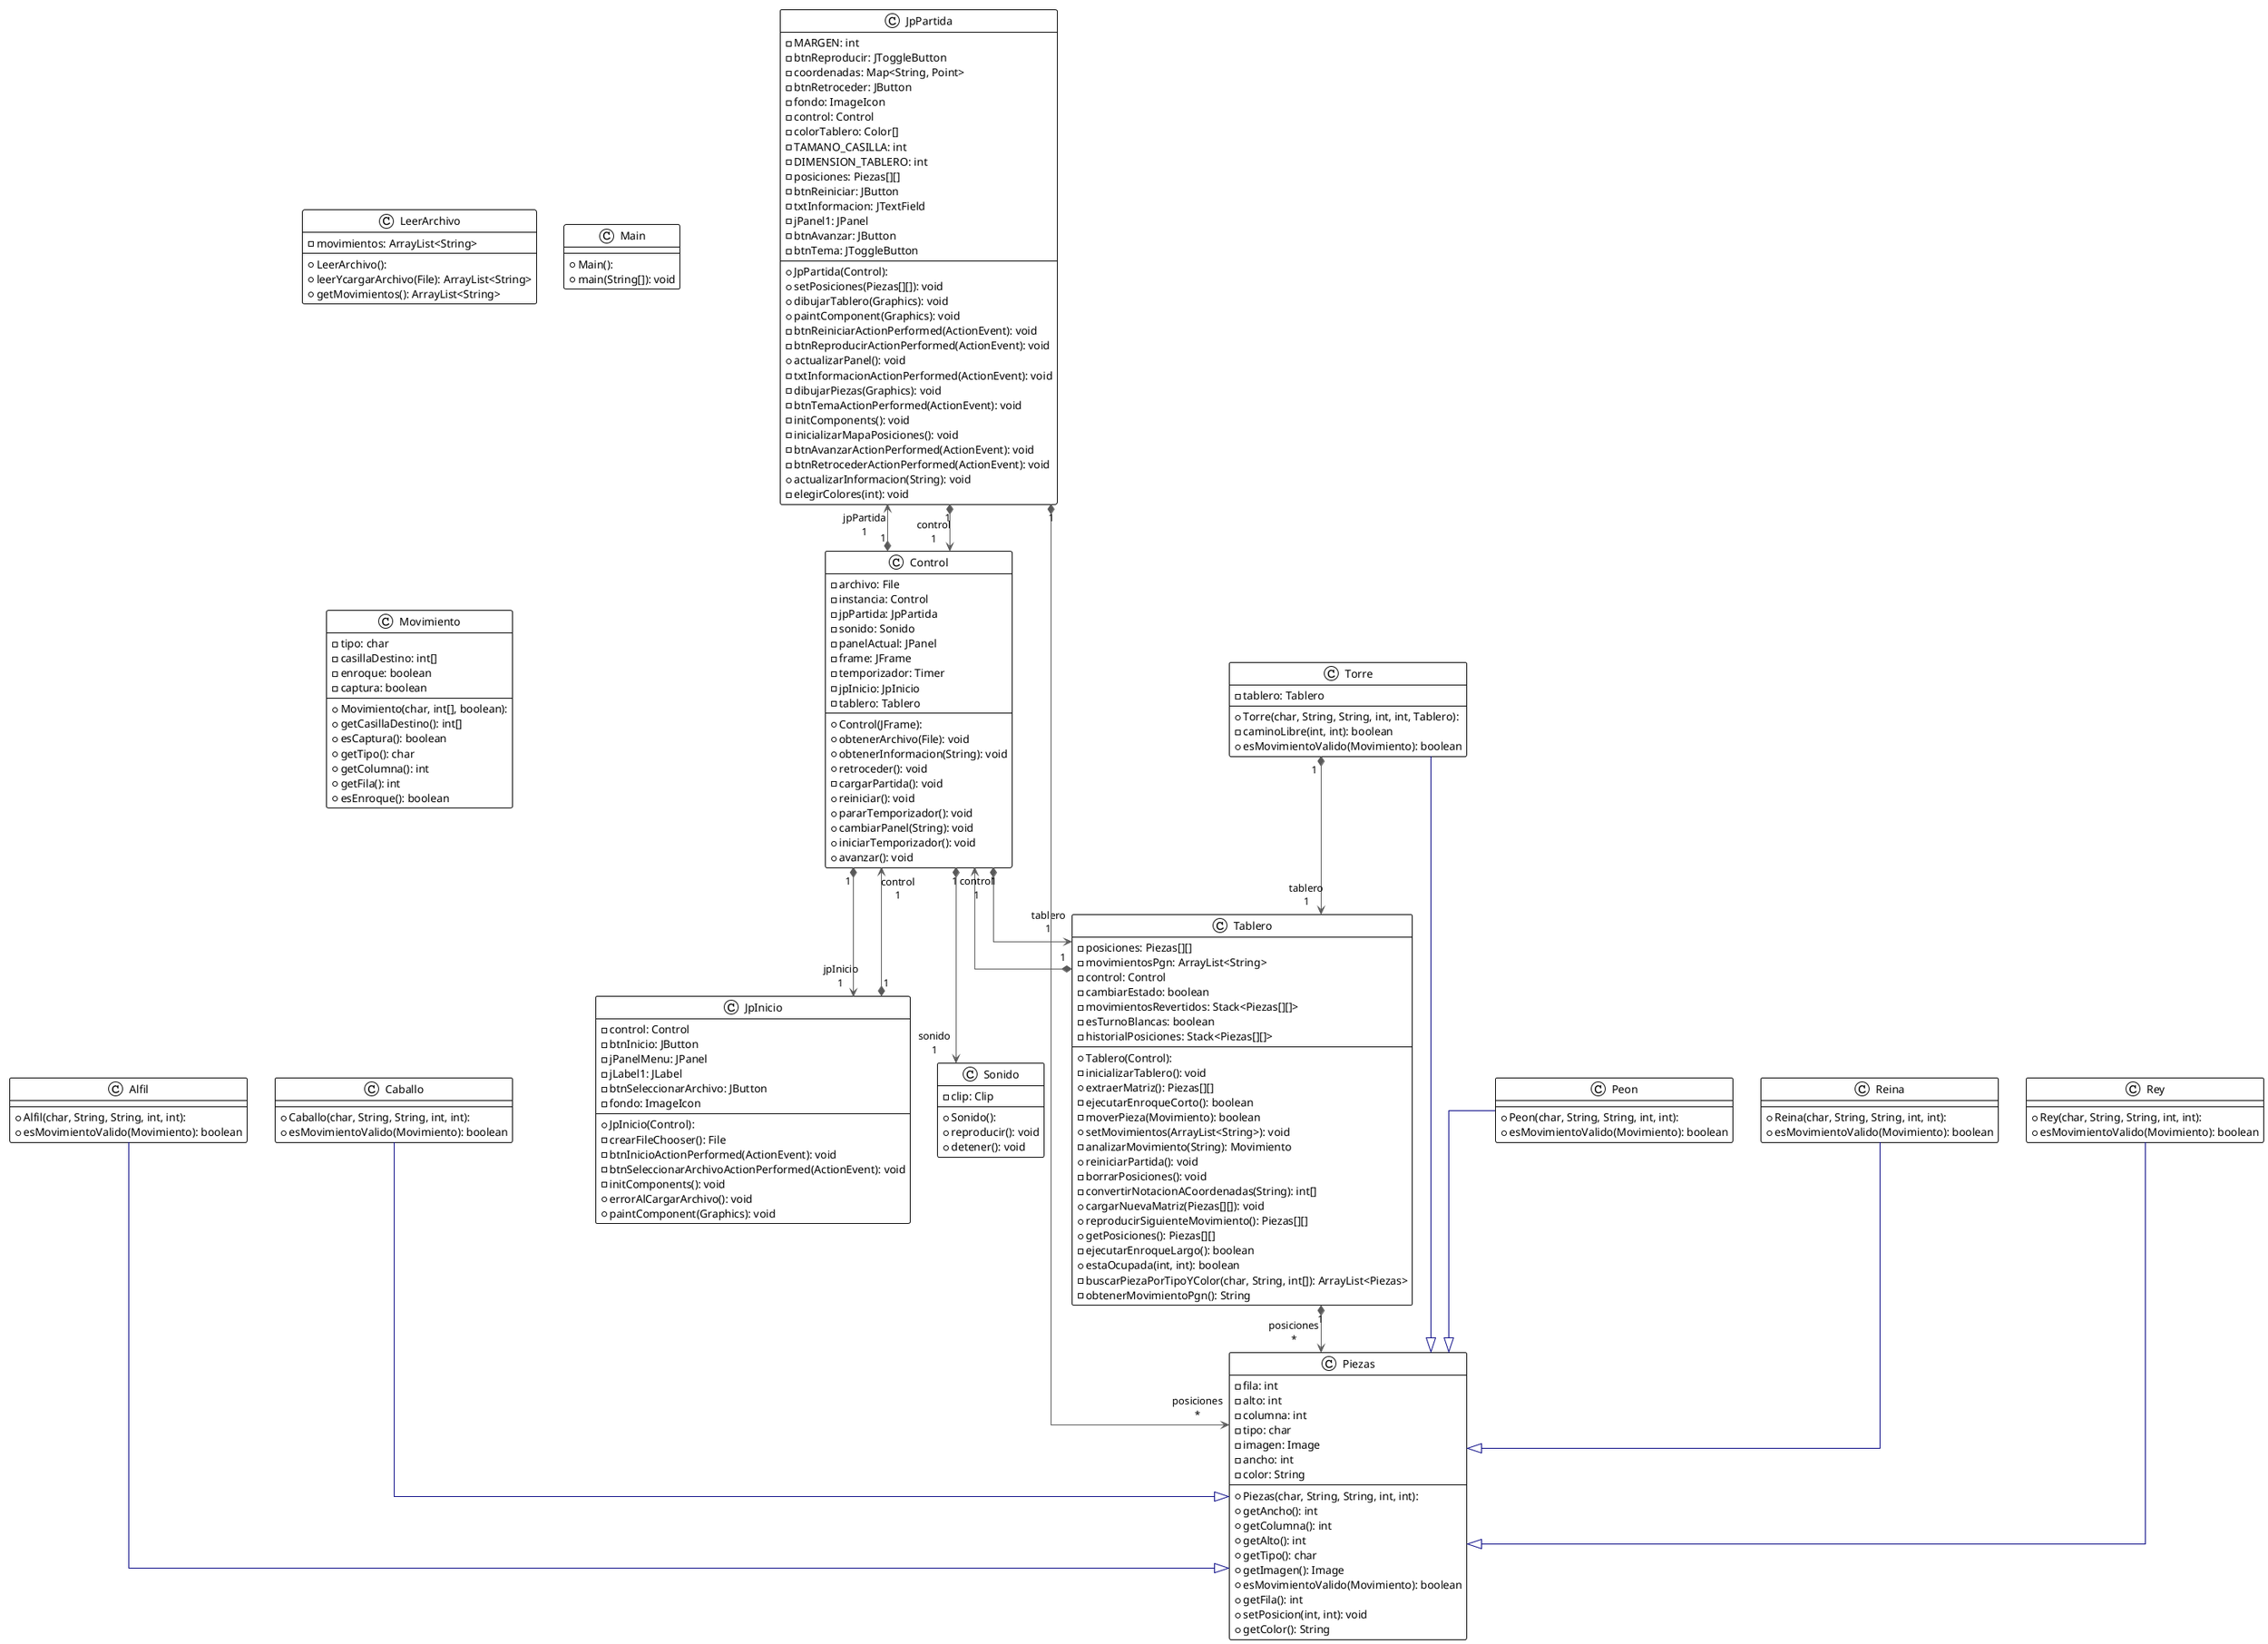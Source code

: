 @startuml

!theme plain
top to bottom direction
skinparam linetype ortho

class Alfil {
  + Alfil(char, String, String, int, int): 
  + esMovimientoValido(Movimiento): boolean
}
class Caballo {
  + Caballo(char, String, String, int, int): 
  + esMovimientoValido(Movimiento): boolean
}
class Control {
  + Control(JFrame): 
  - archivo: File
  - instancia: Control
  - jpPartida: JpPartida
  - sonido: Sonido
  - panelActual: JPanel
  - frame: JFrame
  - temporizador: Timer
  - jpInicio: JpInicio
  - tablero: Tablero
  + obtenerArchivo(File): void
  + obtenerInformacion(String): void
  + retroceder(): void
  - cargarPartida(): void
  + reiniciar(): void
  + pararTemporizador(): void
  + cambiarPanel(String): void
  + iniciarTemporizador(): void
  + avanzar(): void
}
class JpInicio {
  + JpInicio(Control): 
  - control: Control
  - btnInicio: JButton
  - jPanelMenu: JPanel
  - jLabel1: JLabel
  - btnSeleccionarArchivo: JButton
  - fondo: ImageIcon
  - crearFileChooser(): File
  - btnInicioActionPerformed(ActionEvent): void
  - btnSeleccionarArchivoActionPerformed(ActionEvent): void
  - initComponents(): void
  + errorAlCargarArchivo(): void
  + paintComponent(Graphics): void
}
class JpPartida {
  + JpPartida(Control): 
  - MARGEN: int
  - btnReproducir: JToggleButton
  - coordenadas: Map<String, Point>
  - btnRetroceder: JButton
  - fondo: ImageIcon
  - control: Control
  - colorTablero: Color[]
  - TAMANO_CASILLA: int
  - DIMENSION_TABLERO: int
  - posiciones: Piezas[][]
  - btnReiniciar: JButton
  - txtInformacion: JTextField
  - jPanel1: JPanel
  - btnAvanzar: JButton
  - btnTema: JToggleButton
  + setPosiciones(Piezas[][]): void
  + dibujarTablero(Graphics): void
  + paintComponent(Graphics): void
  - btnReiniciarActionPerformed(ActionEvent): void
  - btnReproducirActionPerformed(ActionEvent): void
  + actualizarPanel(): void
  - txtInformacionActionPerformed(ActionEvent): void
  - dibujarPiezas(Graphics): void
  - btnTemaActionPerformed(ActionEvent): void
  - initComponents(): void
  - inicializarMapaPosiciones(): void
  - btnAvanzarActionPerformed(ActionEvent): void
  - btnRetrocederActionPerformed(ActionEvent): void
  + actualizarInformacion(String): void
  - elegirColores(int): void
}
class LeerArchivo {
  + LeerArchivo(): 
  - movimientos: ArrayList<String>
  + leerYcargarArchivo(File): ArrayList<String>
  + getMovimientos(): ArrayList<String>
}
class Main {
  + Main(): 
  + main(String[]): void
}
class Movimiento {
  + Movimiento(char, int[], boolean): 
  - tipo: char
  - casillaDestino: int[]
  - enroque: boolean
  - captura: boolean
  + getCasillaDestino(): int[]
  + esCaptura(): boolean
  + getTipo(): char
  + getColumna(): int
  + getFila(): int
  + esEnroque(): boolean
}
class Peon {
  + Peon(char, String, String, int, int): 
  + esMovimientoValido(Movimiento): boolean
}
class Piezas {
  + Piezas(char, String, String, int, int): 
  - fila: int
  - alto: int
  - columna: int
  - tipo: char
  - imagen: Image
  - ancho: int
  - color: String
  + getAncho(): int
  + getColumna(): int
  + getAlto(): int
  + getTipo(): char
  + getImagen(): Image
  + esMovimientoValido(Movimiento): boolean
  + getFila(): int
  + setPosicion(int, int): void
  + getColor(): String
}
class Reina {
  + Reina(char, String, String, int, int): 
  + esMovimientoValido(Movimiento): boolean
}
class Rey {
  + Rey(char, String, String, int, int): 
  + esMovimientoValido(Movimiento): boolean
}
class Sonido {
  + Sonido(): 
  - clip: Clip
  + reproducir(): void
  + detener(): void
}
class Tablero {
  + Tablero(Control): 
  - posiciones: Piezas[][]
  - movimientosPgn: ArrayList<String>
  - control: Control
  - cambiarEstado: boolean
  - movimientosRevertidos: Stack<Piezas[][]>
  - esTurnoBlancas: boolean
  - historialPosiciones: Stack<Piezas[][]>
  - inicializarTablero(): void
  + extraerMatriz(): Piezas[][]
  - ejecutarEnroqueCorto(): boolean
  - moverPieza(Movimiento): boolean
  + setMovimientos(ArrayList<String>): void
  - analizarMovimiento(String): Movimiento
  + reiniciarPartida(): void
  - borrarPosiciones(): void
  - convertirNotacionACoordenadas(String): int[]
  + cargarNuevaMatriz(Piezas[][]): void
  + reproducirSiguienteMovimiento(): Piezas[][]
  + getPosiciones(): Piezas[][]
  - ejecutarEnroqueLargo(): boolean
  + estaOcupada(int, int): boolean
  - buscarPiezaPorTipoYColor(char, String, int[]): ArrayList<Piezas>
  - obtenerMovimientoPgn(): String
}
class Torre {
  + Torre(char, String, String, int, int, Tablero): 
  - tablero: Tablero
  - caminoLibre(int, int): boolean
  + esMovimientoValido(Movimiento): boolean
}

Alfil        -[#000082,plain]-^  Piezas      
Caballo      -[#000082,plain]-^  Piezas      
Control     "1" *-[#595959,plain]-> "jpInicio\n1" JpInicio    
Control     "1" *-[#595959,plain]-> "jpPartida\n1" JpPartida   
Control     "1" *-[#595959,plain]-> "sonido\n1" Sonido      
Control     "1" *-[#595959,plain]-> "tablero\n1" Tablero     
JpInicio    "1" *-[#595959,plain]-> "control\n1" Control     
JpPartida   "1" *-[#595959,plain]-> "control\n1" Control     
JpPartida   "1" *-[#595959,plain]-> "posiciones\n*" Piezas      
Peon         -[#000082,plain]-^  Piezas      
Reina        -[#000082,plain]-^  Piezas      
Rey          -[#000082,plain]-^  Piezas      
Tablero     "1" *-[#595959,plain]-> "control\n1" Control     
Tablero     "1" *-[#595959,plain]-> "posiciones\n*" Piezas      
Torre        -[#000082,plain]-^  Piezas      
Torre       "1" *-[#595959,plain]-> "tablero\n1" Tablero     
@enduml

